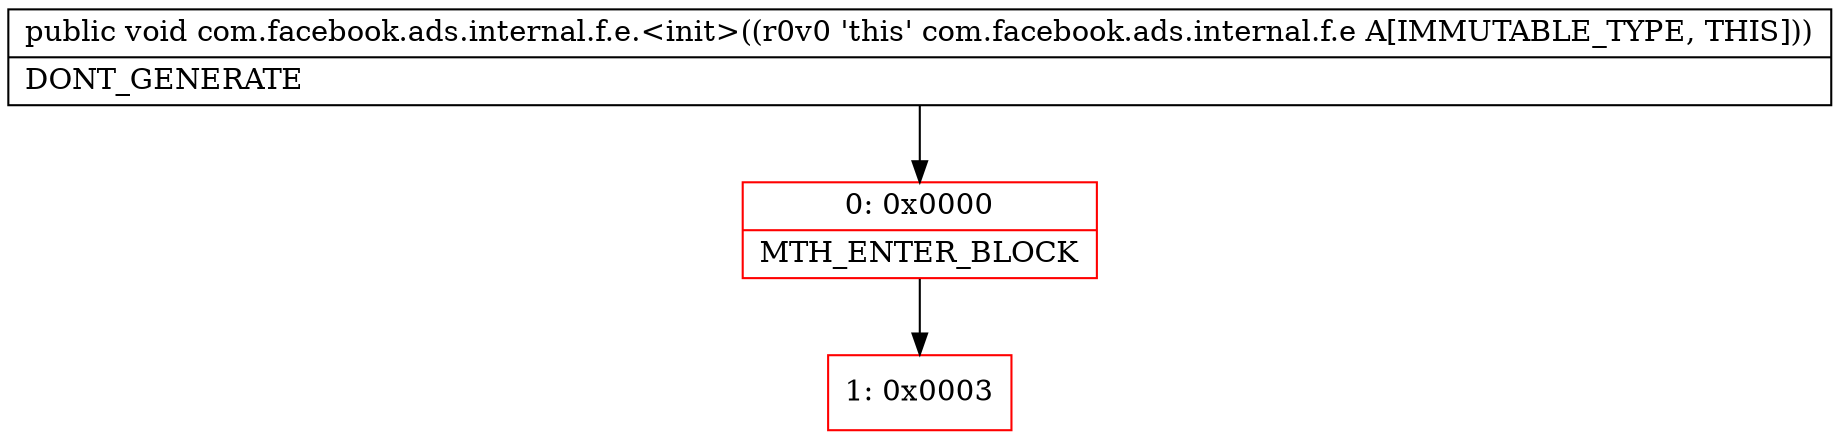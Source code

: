 digraph "CFG forcom.facebook.ads.internal.f.e.\<init\>()V" {
subgraph cluster_Region_1107174153 {
label = "R(0)";
node [shape=record,color=blue];
}
Node_0 [shape=record,color=red,label="{0\:\ 0x0000|MTH_ENTER_BLOCK\l}"];
Node_1 [shape=record,color=red,label="{1\:\ 0x0003}"];
MethodNode[shape=record,label="{public void com.facebook.ads.internal.f.e.\<init\>((r0v0 'this' com.facebook.ads.internal.f.e A[IMMUTABLE_TYPE, THIS]))  | DONT_GENERATE\l}"];
MethodNode -> Node_0;
Node_0 -> Node_1;
}

